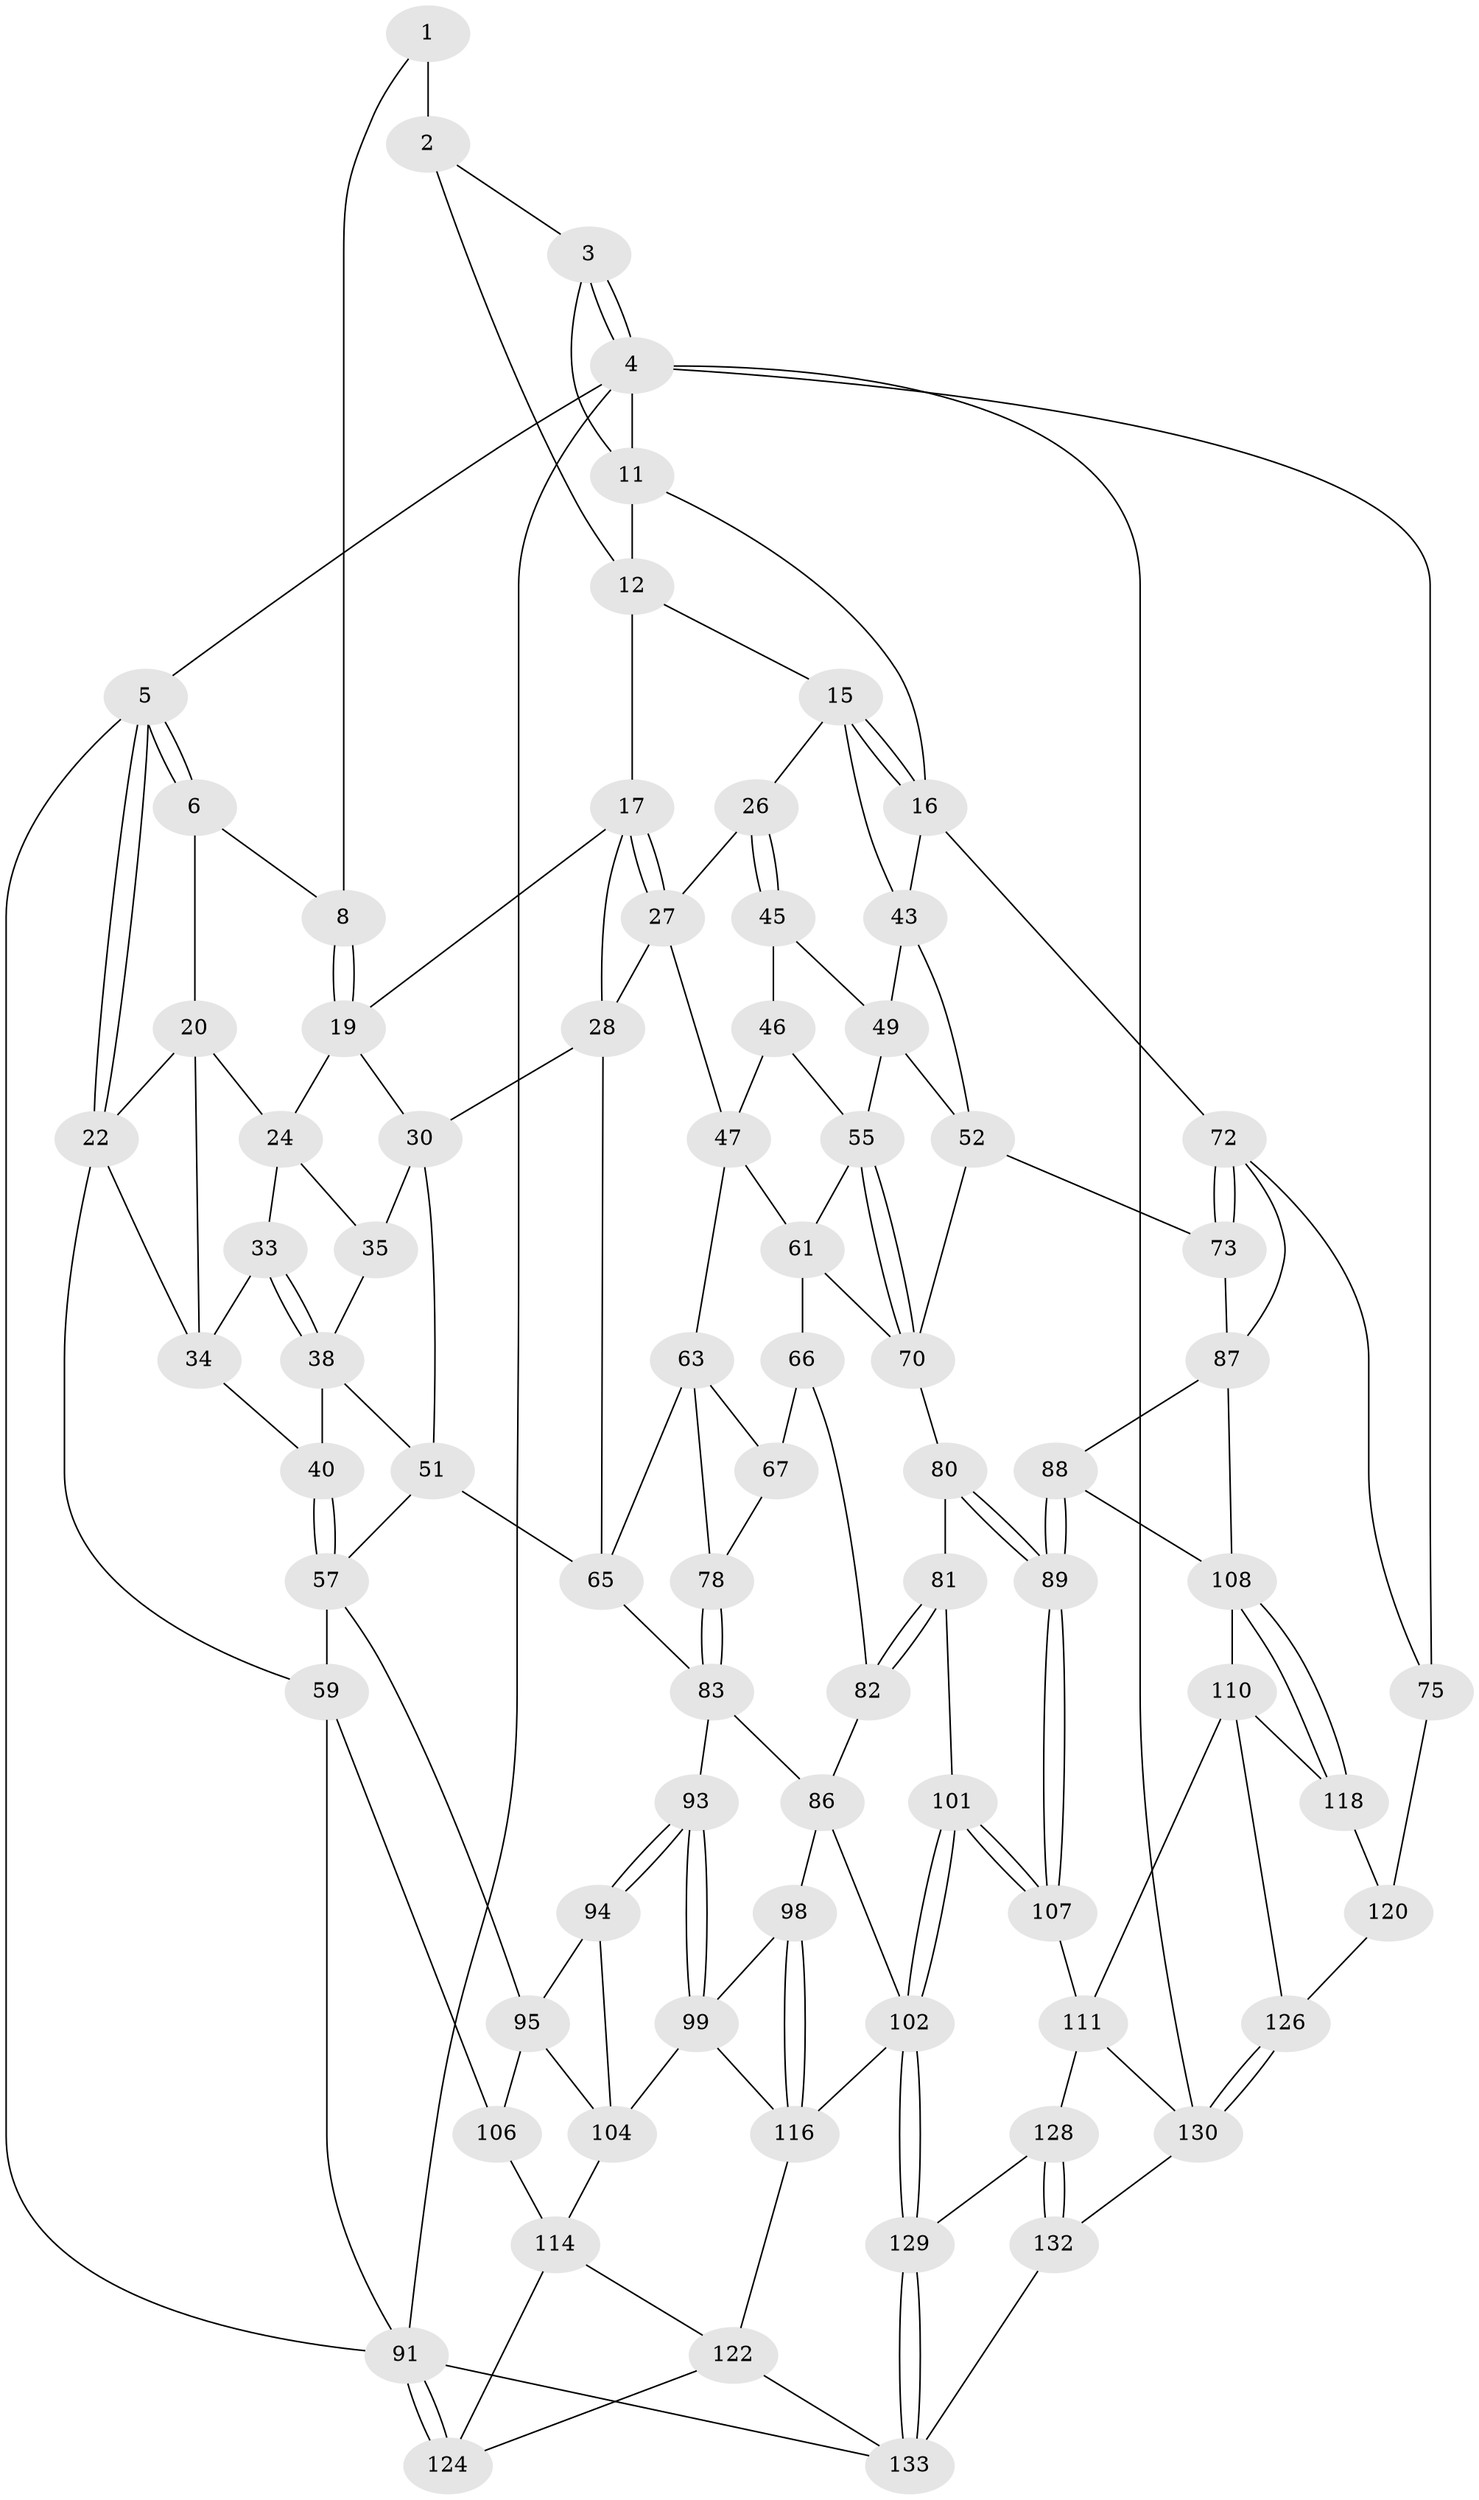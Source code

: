 // original degree distribution, {3: 0.014925373134328358, 4: 0.26865671641791045, 6: 0.2537313432835821, 5: 0.4626865671641791}
// Generated by graph-tools (version 1.1) at 2025/42/03/06/25 10:42:29]
// undirected, 79 vertices, 169 edges
graph export_dot {
graph [start="1"]
  node [color=gray90,style=filled];
  1 [pos="+0.33453627391498497+0",super="+7"];
  2 [pos="+0.6821250830369291+0",super="+10"];
  3 [pos="+0.7470135448762845+0"];
  4 [pos="+1+0",super="+74"];
  5 [pos="+0+0"];
  6 [pos="+0.21165154140195683+0",super="+9"];
  8 [pos="+0.3695614831496077+0.11663829967513467"];
  11 [pos="+0.8687752404490516+0.08093852849323209",super="+14"];
  12 [pos="+0.8727281945508524+0.09792157116022626",super="+13"];
  15 [pos="+0.8823988256887259+0.1375052608640908",super="+25"];
  16 [pos="+1+0.14537650604756652",super="+42"];
  17 [pos="+0.6325686212505319+0.14784130100012574",super="+18"];
  19 [pos="+0.3892578285030661+0.1478556559809555",super="+23"];
  20 [pos="+0.1772498563885581+0.14040900568084352",super="+21"];
  22 [pos="+0+0",super="+37"];
  24 [pos="+0.18401139308039247+0.17068156681603275",super="+32"];
  26 [pos="+0.6789296632825962+0.22855244515309803"];
  27 [pos="+0.677466007899543+0.22757922232568653",super="+41"];
  28 [pos="+0.4371184868241056+0.3733209002147122",super="+29"];
  30 [pos="+0.32809516555971946+0.3693446768526162",super="+31"];
  33 [pos="+0.09818023419008218+0.2675888377937972"];
  34 [pos="+0.05101328143939338+0.24633718830760382",super="+36"];
  35 [pos="+0.16681079865520457+0.3206746282296557"];
  38 [pos="+0.11895018827174472+0.350570279336037",super="+39"];
  40 [pos="+0.07230543812209776+0.3831814564114159"];
  43 [pos="+1+0.3737283380408883",super="+44"];
  45 [pos="+0.6808849781163543+0.25265092899688935",super="+50"];
  46 [pos="+0.6579185113230748+0.42153996734610794",super="+54"];
  47 [pos="+0.6400685278206372+0.4323243391412552",super="+48"];
  49 [pos="+0.8566517921012469+0.35533474906511386",super="+53"];
  51 [pos="+0.18831924140945036+0.45515235561823747",super="+60"];
  52 [pos="+0.8860207083424514+0.4891337410794582",super="+69"];
  55 [pos="+0.7667179818532017+0.4840289399031194",super="+56"];
  57 [pos="+0.07830691332613664+0.5739237684814812",super="+58"];
  59 [pos="+0+0.6205504989878218",super="+90"];
  61 [pos="+0.6935672356185187+0.544342615104467",super="+62"];
  63 [pos="+0.5786961163431983+0.5080738806827818",super="+64"];
  65 [pos="+0.39893545194061353+0.48131425131341027",super="+68"];
  66 [pos="+0.6659621239970739+0.5434061481727969",super="+79"];
  67 [pos="+0.59426626764725+0.5289811317097826",super="+77"];
  70 [pos="+0.8400992246618421+0.587812358274377",super="+71"];
  72 [pos="+1+0.6398324732441975",super="+76"];
  73 [pos="+0.9052040283631001+0.6213390448479915"];
  75 [pos="+1+0.9182173977818129",super="+119"];
  78 [pos="+0.46990385654064865+0.5945089248269915"];
  80 [pos="+0.7102082743214938+0.7210396549987103"];
  81 [pos="+0.6329687542352854+0.7087583688227982",super="+100"];
  82 [pos="+0.6099924519981104+0.6973866136000859",super="+85"];
  83 [pos="+0.46135903945948054+0.635232731285076",super="+84"];
  86 [pos="+0.5023821940307251+0.7195489245110032",super="+97"];
  87 [pos="+0.8504923498912015+0.7273239240176754",super="+96"];
  88 [pos="+0.7885105384700338+0.7653449181215317"];
  89 [pos="+0.7367636730473442+0.7588106282568501"];
  91 [pos="+0+1",super="+92"];
  93 [pos="+0.27211051590301005+0.7371612149769882"];
  94 [pos="+0.05156184649544496+0.713526214237993"];
  95 [pos="+0+0.6756956810528508",super="+105"];
  98 [pos="+0.35346850237387006+0.7776024387440773"];
  99 [pos="+0.27694602180781946+0.7571577737781532",super="+113"];
  101 [pos="+0.5464065862611714+0.9108145170281247"];
  102 [pos="+0.5356614725406202+0.9226537188608388",super="+103"];
  104 [pos="+0.09869663529148967+0.8207268480379608",super="+112"];
  106 [pos="+0.029442067711000455+0.8497181809555923"];
  107 [pos="+0.7164392811748459+0.8257329625315777"];
  108 [pos="+0.9215745611329008+0.8442904612292512",super="+109"];
  110 [pos="+0.8271911303273506+0.8802155648528402",super="+117"];
  111 [pos="+0.7395399839260486+0.9013489958953833",super="+127"];
  114 [pos="+0.09230044584647408+0.8968556221620966",super="+115"];
  116 [pos="+0.47576678299297187+0.8932075045523612",super="+121"];
  118 [pos="+0.9197358579636821+0.8692648458653418"];
  120 [pos="+0.9331505077777119+0.8738017791237583",super="+125"];
  122 [pos="+0.24744108064551026+1",super="+123"];
  124 [pos="+0.006536585628898035+0.9682496052724091"];
  126 [pos="+0.8915421976026466+0.9671305938103972"];
  128 [pos="+0.7122237401928186+0.9503512534315719"];
  129 [pos="+0.5365511533234985+0.926830625005192"];
  130 [pos="+0.8792348786896499+0.9955866902405284",super="+131"];
  132 [pos="+0.7100180492141779+1"];
  133 [pos="+0.5183643690644578+1",super="+134"];
  1 -- 2 [weight=2];
  1 -- 8;
  2 -- 3;
  2 -- 12;
  3 -- 4;
  3 -- 4;
  3 -- 11;
  4 -- 5;
  4 -- 11;
  4 -- 75;
  4 -- 130;
  4 -- 91;
  5 -- 6;
  5 -- 6;
  5 -- 22;
  5 -- 22;
  5 -- 91;
  6 -- 8;
  6 -- 20;
  8 -- 19;
  8 -- 19;
  11 -- 12;
  11 -- 16;
  12 -- 15;
  12 -- 17;
  15 -- 16;
  15 -- 16;
  15 -- 26;
  15 -- 43;
  16 -- 43;
  16 -- 72;
  17 -- 27;
  17 -- 27;
  17 -- 19;
  17 -- 28;
  19 -- 24;
  19 -- 30;
  20 -- 24;
  20 -- 34;
  20 -- 22;
  22 -- 59;
  22 -- 34;
  24 -- 33;
  24 -- 35;
  26 -- 27;
  26 -- 45;
  26 -- 45;
  27 -- 28;
  27 -- 47;
  28 -- 65;
  28 -- 30;
  30 -- 51;
  30 -- 35;
  33 -- 34;
  33 -- 38;
  33 -- 38;
  34 -- 40;
  35 -- 38;
  38 -- 40;
  38 -- 51;
  40 -- 57;
  40 -- 57;
  43 -- 52;
  43 -- 49;
  45 -- 46 [weight=2];
  45 -- 49;
  46 -- 47;
  46 -- 55;
  47 -- 63;
  47 -- 61;
  49 -- 52;
  49 -- 55;
  51 -- 57;
  51 -- 65;
  52 -- 73;
  52 -- 70;
  55 -- 70;
  55 -- 70;
  55 -- 61;
  57 -- 59;
  57 -- 95;
  59 -- 91;
  59 -- 106;
  61 -- 70;
  61 -- 66;
  63 -- 67;
  63 -- 65;
  63 -- 78;
  65 -- 83;
  66 -- 67 [weight=2];
  66 -- 82;
  67 -- 78;
  70 -- 80;
  72 -- 73;
  72 -- 73;
  72 -- 75;
  72 -- 87;
  73 -- 87;
  75 -- 120 [weight=2];
  78 -- 83;
  78 -- 83;
  80 -- 81;
  80 -- 89;
  80 -- 89;
  81 -- 82 [weight=2];
  81 -- 82;
  81 -- 101;
  82 -- 86;
  83 -- 86;
  83 -- 93;
  86 -- 98;
  86 -- 102;
  87 -- 88;
  87 -- 108;
  88 -- 89;
  88 -- 89;
  88 -- 108;
  89 -- 107;
  89 -- 107;
  91 -- 124;
  91 -- 124;
  91 -- 133;
  93 -- 94;
  93 -- 94;
  93 -- 99;
  93 -- 99;
  94 -- 95;
  94 -- 104;
  95 -- 104;
  95 -- 106;
  98 -- 99;
  98 -- 116;
  98 -- 116;
  99 -- 104;
  99 -- 116;
  101 -- 102;
  101 -- 102;
  101 -- 107;
  101 -- 107;
  102 -- 129;
  102 -- 129;
  102 -- 116;
  104 -- 114;
  106 -- 114;
  107 -- 111;
  108 -- 118;
  108 -- 118;
  108 -- 110;
  110 -- 111;
  110 -- 126;
  110 -- 118;
  111 -- 128;
  111 -- 130;
  114 -- 124;
  114 -- 122;
  116 -- 122;
  118 -- 120;
  120 -- 126;
  122 -- 124;
  122 -- 133;
  126 -- 130;
  126 -- 130;
  128 -- 129;
  128 -- 132;
  128 -- 132;
  129 -- 133;
  129 -- 133;
  130 -- 132;
  132 -- 133;
}
